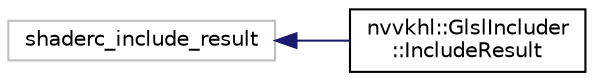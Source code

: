 digraph "Graphical Class Hierarchy"
{
 // LATEX_PDF_SIZE
  edge [fontname="Helvetica",fontsize="10",labelfontname="Helvetica",labelfontsize="10"];
  node [fontname="Helvetica",fontsize="10",shape=record];
  rankdir="LR";
  Node299 [label="shaderc_include_result",height=0.2,width=0.4,color="grey75", fillcolor="white", style="filled",tooltip=" "];
  Node299 -> Node0 [dir="back",color="midnightblue",fontsize="10",style="solid",fontname="Helvetica"];
  Node0 [label="nvvkhl::GlslIncluder\l::IncludeResult",height=0.2,width=0.4,color="black", fillcolor="white", style="filled",URL="$structnvvkhl_1_1_glsl_includer_1_1_include_result.html",tooltip=" "];
}
